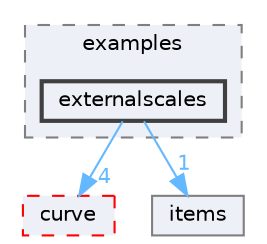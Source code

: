 digraph "externalscales"
{
 // LATEX_PDF_SIZE
  bgcolor="transparent";
  edge [fontname=Helvetica,fontsize=10,labelfontname=Helvetica,labelfontsize=10];
  node [fontname=Helvetica,fontsize=10,shape=box,height=0.2,width=0.4];
  compound=true
  subgraph clusterdir_483b170189ed58d6b1ab0874bc3c6f47 {
    graph [ bgcolor="#edf0f7", pencolor="grey50", label="examples", fontname=Helvetica,fontsize=10 style="filled,dashed", URL="dir_483b170189ed58d6b1ab0874bc3c6f47.html",tooltip=""]
  dir_c89e6fde8c1c8ce1388babc991f2231e [label="externalscales", fillcolor="#edf0f7", color="grey25", style="filled,bold", URL="dir_c89e6fde8c1c8ce1388babc991f2231e.html",tooltip=""];
  }
  dir_47425afe2895be1f5d86a2a0b876b986 [label="curve", fillcolor="#edf0f7", color="red", style="filled,dashed", URL="dir_47425afe2895be1f5d86a2a0b876b986.html",tooltip=""];
  dir_8ba99050c60b6a851b62c1ff2818b345 [label="items", fillcolor="#edf0f7", color="grey50", style="filled", URL="dir_8ba99050c60b6a851b62c1ff2818b345.html",tooltip=""];
  dir_c89e6fde8c1c8ce1388babc991f2231e->dir_47425afe2895be1f5d86a2a0b876b986 [headlabel="4", labeldistance=1.5 headhref="dir_000009_000007.html" color="steelblue1" fontcolor="steelblue1"];
  dir_c89e6fde8c1c8ce1388babc991f2231e->dir_8ba99050c60b6a851b62c1ff2818b345 [headlabel="1", labeldistance=1.5 headhref="dir_000009_000012.html" color="steelblue1" fontcolor="steelblue1"];
}
